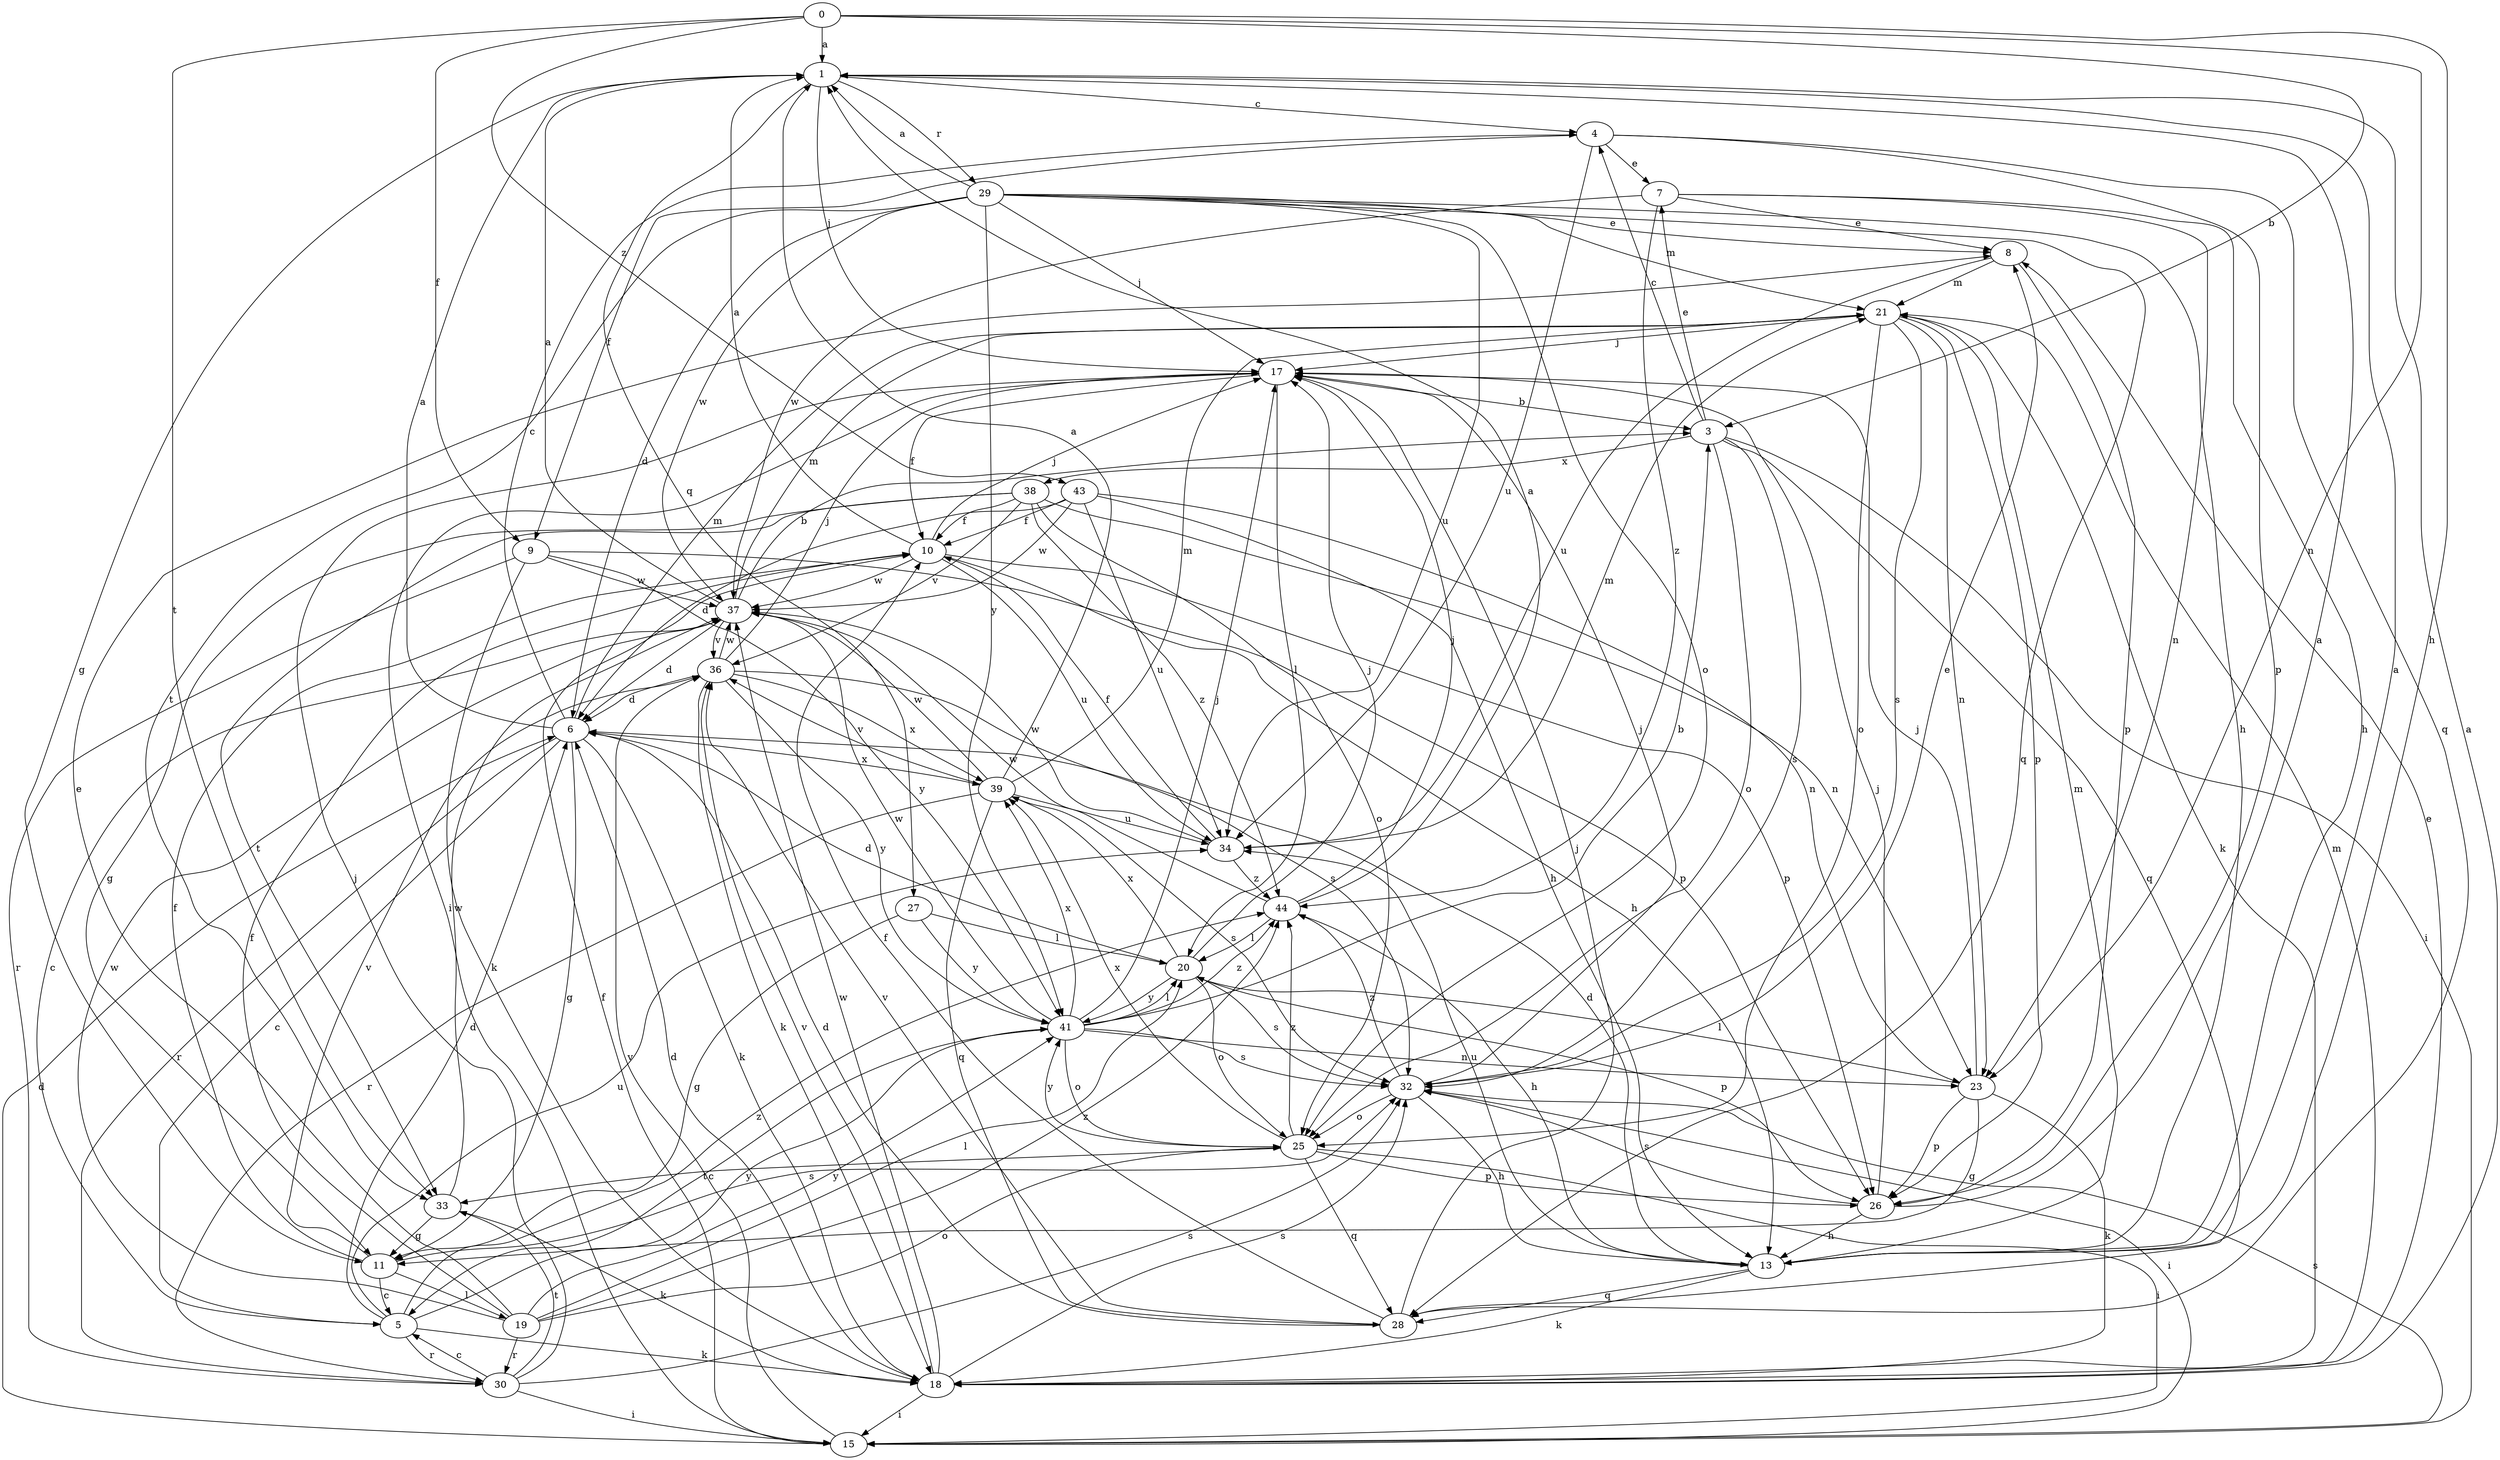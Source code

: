 strict digraph  {
0;
1;
3;
4;
5;
6;
7;
8;
9;
10;
11;
13;
15;
17;
18;
19;
20;
21;
23;
25;
26;
27;
28;
29;
30;
32;
33;
34;
36;
37;
38;
39;
41;
43;
44;
0 -> 1  [label=a];
0 -> 3  [label=b];
0 -> 9  [label=f];
0 -> 13  [label=h];
0 -> 23  [label=n];
0 -> 33  [label=t];
0 -> 43  [label=z];
1 -> 4  [label=c];
1 -> 11  [label=g];
1 -> 17  [label=j];
1 -> 27  [label=q];
1 -> 29  [label=r];
3 -> 4  [label=c];
3 -> 7  [label=e];
3 -> 15  [label=i];
3 -> 25  [label=o];
3 -> 28  [label=q];
3 -> 32  [label=s];
3 -> 38  [label=x];
4 -> 7  [label=e];
4 -> 9  [label=f];
4 -> 26  [label=p];
4 -> 28  [label=q];
4 -> 34  [label=u];
5 -> 6  [label=d];
5 -> 18  [label=k];
5 -> 30  [label=r];
5 -> 34  [label=u];
5 -> 41  [label=y];
5 -> 44  [label=z];
6 -> 1  [label=a];
6 -> 4  [label=c];
6 -> 5  [label=c];
6 -> 11  [label=g];
6 -> 18  [label=k];
6 -> 21  [label=m];
6 -> 30  [label=r];
6 -> 39  [label=x];
7 -> 8  [label=e];
7 -> 13  [label=h];
7 -> 23  [label=n];
7 -> 37  [label=w];
7 -> 44  [label=z];
8 -> 21  [label=m];
8 -> 26  [label=p];
8 -> 34  [label=u];
9 -> 18  [label=k];
9 -> 26  [label=p];
9 -> 30  [label=r];
9 -> 37  [label=w];
9 -> 41  [label=y];
10 -> 1  [label=a];
10 -> 13  [label=h];
10 -> 17  [label=j];
10 -> 26  [label=p];
10 -> 34  [label=u];
10 -> 37  [label=w];
11 -> 5  [label=c];
11 -> 10  [label=f];
11 -> 19  [label=l];
11 -> 32  [label=s];
11 -> 36  [label=v];
13 -> 1  [label=a];
13 -> 6  [label=d];
13 -> 18  [label=k];
13 -> 21  [label=m];
13 -> 28  [label=q];
13 -> 34  [label=u];
15 -> 6  [label=d];
15 -> 10  [label=f];
15 -> 32  [label=s];
15 -> 36  [label=v];
17 -> 3  [label=b];
17 -> 10  [label=f];
17 -> 15  [label=i];
17 -> 20  [label=l];
18 -> 1  [label=a];
18 -> 6  [label=d];
18 -> 8  [label=e];
18 -> 15  [label=i];
18 -> 21  [label=m];
18 -> 32  [label=s];
18 -> 36  [label=v];
18 -> 37  [label=w];
19 -> 8  [label=e];
19 -> 10  [label=f];
19 -> 20  [label=l];
19 -> 25  [label=o];
19 -> 30  [label=r];
19 -> 37  [label=w];
19 -> 41  [label=y];
19 -> 44  [label=z];
20 -> 6  [label=d];
20 -> 17  [label=j];
20 -> 25  [label=o];
20 -> 26  [label=p];
20 -> 32  [label=s];
20 -> 39  [label=x];
20 -> 41  [label=y];
21 -> 17  [label=j];
21 -> 18  [label=k];
21 -> 23  [label=n];
21 -> 25  [label=o];
21 -> 26  [label=p];
21 -> 32  [label=s];
23 -> 11  [label=g];
23 -> 17  [label=j];
23 -> 18  [label=k];
23 -> 20  [label=l];
23 -> 26  [label=p];
25 -> 15  [label=i];
25 -> 26  [label=p];
25 -> 28  [label=q];
25 -> 33  [label=t];
25 -> 39  [label=x];
25 -> 41  [label=y];
25 -> 44  [label=z];
26 -> 1  [label=a];
26 -> 13  [label=h];
26 -> 17  [label=j];
26 -> 32  [label=s];
27 -> 11  [label=g];
27 -> 20  [label=l];
27 -> 41  [label=y];
28 -> 6  [label=d];
28 -> 10  [label=f];
28 -> 17  [label=j];
28 -> 36  [label=v];
29 -> 1  [label=a];
29 -> 6  [label=d];
29 -> 8  [label=e];
29 -> 13  [label=h];
29 -> 17  [label=j];
29 -> 21  [label=m];
29 -> 25  [label=o];
29 -> 28  [label=q];
29 -> 33  [label=t];
29 -> 34  [label=u];
29 -> 37  [label=w];
29 -> 41  [label=y];
30 -> 5  [label=c];
30 -> 15  [label=i];
30 -> 17  [label=j];
30 -> 32  [label=s];
30 -> 33  [label=t];
32 -> 8  [label=e];
32 -> 13  [label=h];
32 -> 15  [label=i];
32 -> 17  [label=j];
32 -> 25  [label=o];
32 -> 44  [label=z];
33 -> 11  [label=g];
33 -> 18  [label=k];
33 -> 37  [label=w];
34 -> 10  [label=f];
34 -> 21  [label=m];
34 -> 37  [label=w];
34 -> 44  [label=z];
36 -> 6  [label=d];
36 -> 17  [label=j];
36 -> 18  [label=k];
36 -> 32  [label=s];
36 -> 37  [label=w];
36 -> 39  [label=x];
36 -> 41  [label=y];
37 -> 1  [label=a];
37 -> 3  [label=b];
37 -> 5  [label=c];
37 -> 6  [label=d];
37 -> 21  [label=m];
37 -> 36  [label=v];
38 -> 10  [label=f];
38 -> 11  [label=g];
38 -> 23  [label=n];
38 -> 25  [label=o];
38 -> 33  [label=t];
38 -> 36  [label=v];
38 -> 44  [label=z];
39 -> 1  [label=a];
39 -> 21  [label=m];
39 -> 28  [label=q];
39 -> 30  [label=r];
39 -> 32  [label=s];
39 -> 34  [label=u];
39 -> 36  [label=v];
39 -> 37  [label=w];
41 -> 3  [label=b];
41 -> 5  [label=c];
41 -> 17  [label=j];
41 -> 20  [label=l];
41 -> 23  [label=n];
41 -> 25  [label=o];
41 -> 32  [label=s];
41 -> 37  [label=w];
41 -> 39  [label=x];
41 -> 44  [label=z];
43 -> 6  [label=d];
43 -> 10  [label=f];
43 -> 13  [label=h];
43 -> 23  [label=n];
43 -> 34  [label=u];
43 -> 37  [label=w];
44 -> 1  [label=a];
44 -> 13  [label=h];
44 -> 17  [label=j];
44 -> 20  [label=l];
44 -> 37  [label=w];
}
